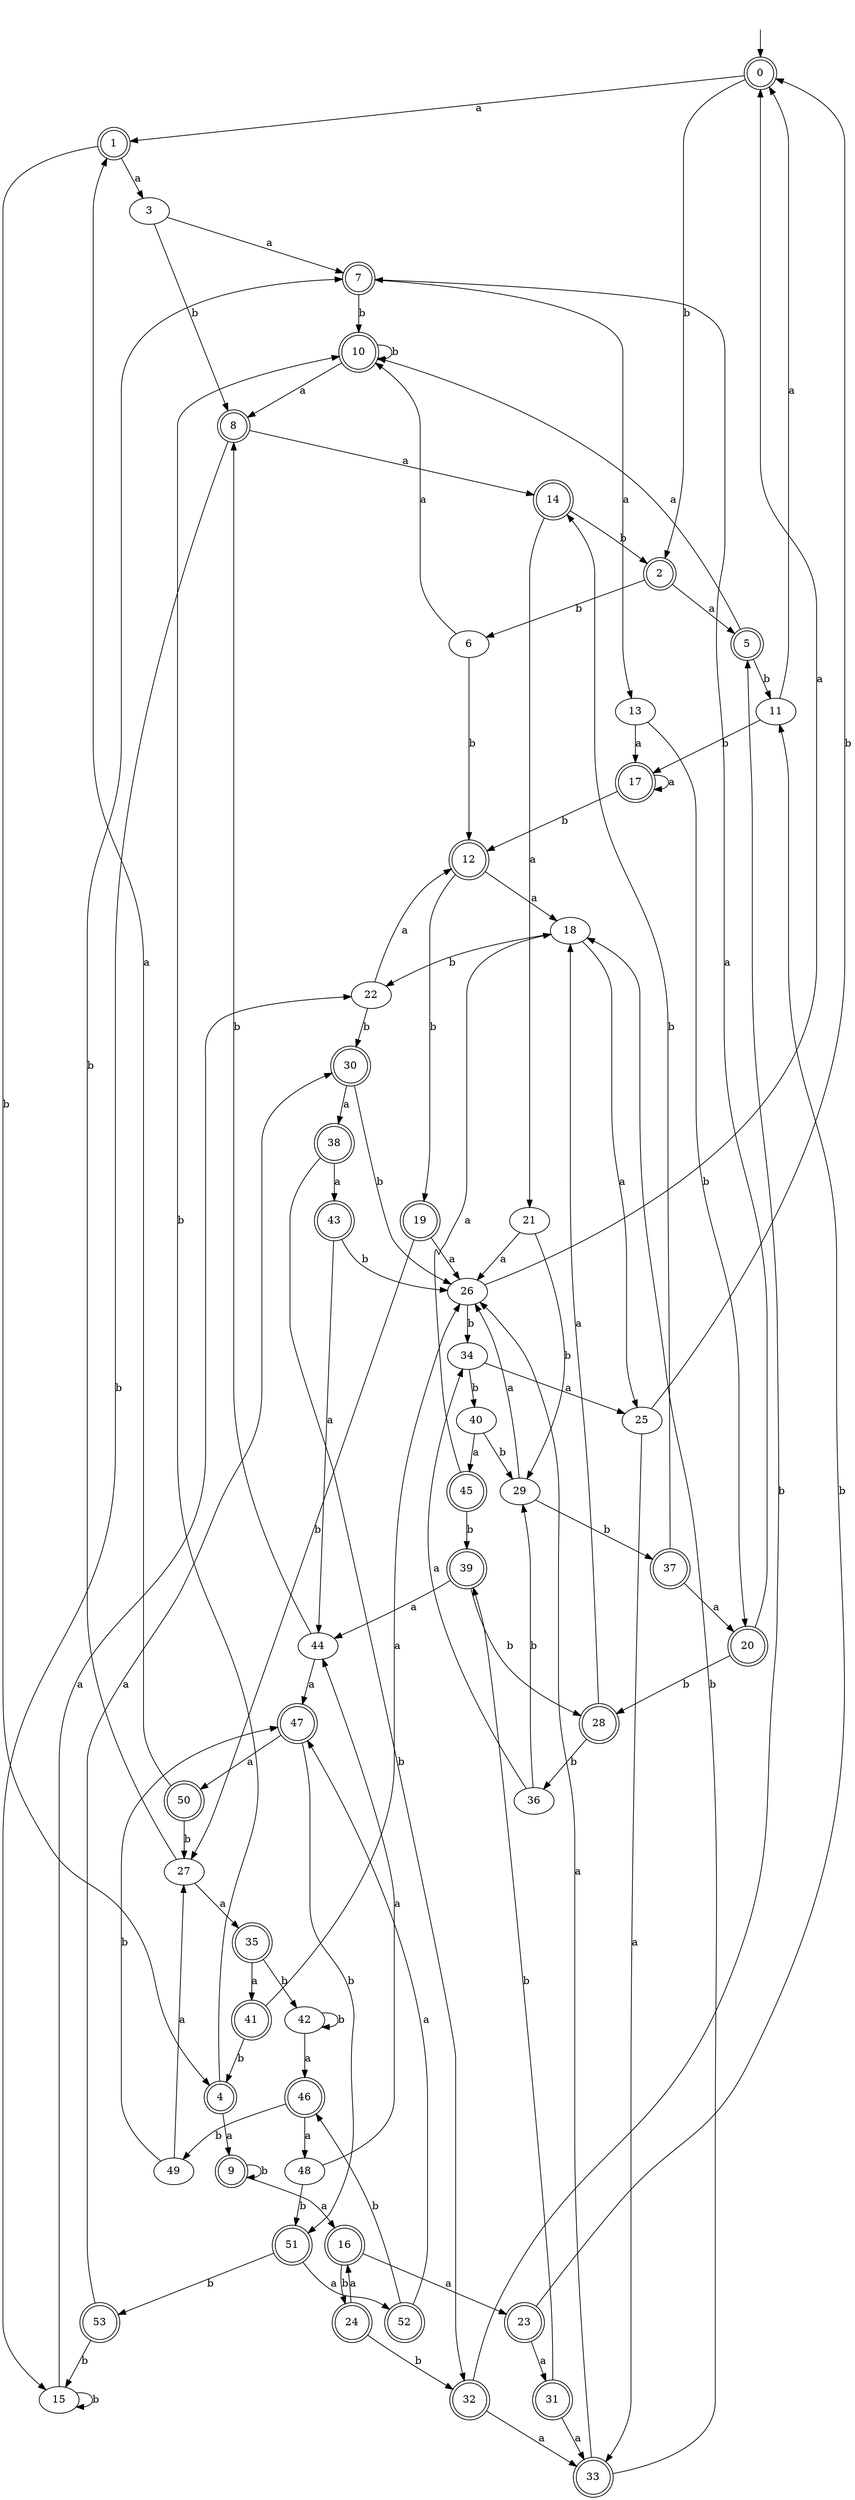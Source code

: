 digraph RandomDFA {
  __start0 [label="", shape=none];
  __start0 -> 0 [label=""];
  0 [shape=circle] [shape=doublecircle]
  0 -> 1 [label="a"]
  0 -> 2 [label="b"]
  1 [shape=doublecircle]
  1 -> 3 [label="a"]
  1 -> 4 [label="b"]
  2 [shape=doublecircle]
  2 -> 5 [label="a"]
  2 -> 6 [label="b"]
  3
  3 -> 7 [label="a"]
  3 -> 8 [label="b"]
  4 [shape=doublecircle]
  4 -> 9 [label="a"]
  4 -> 10 [label="b"]
  5 [shape=doublecircle]
  5 -> 10 [label="a"]
  5 -> 11 [label="b"]
  6
  6 -> 10 [label="a"]
  6 -> 12 [label="b"]
  7 [shape=doublecircle]
  7 -> 13 [label="a"]
  7 -> 10 [label="b"]
  8 [shape=doublecircle]
  8 -> 14 [label="a"]
  8 -> 15 [label="b"]
  9 [shape=doublecircle]
  9 -> 16 [label="a"]
  9 -> 9 [label="b"]
  10 [shape=doublecircle]
  10 -> 8 [label="a"]
  10 -> 10 [label="b"]
  11
  11 -> 0 [label="a"]
  11 -> 17 [label="b"]
  12 [shape=doublecircle]
  12 -> 18 [label="a"]
  12 -> 19 [label="b"]
  13
  13 -> 17 [label="a"]
  13 -> 20 [label="b"]
  14 [shape=doublecircle]
  14 -> 21 [label="a"]
  14 -> 2 [label="b"]
  15
  15 -> 22 [label="a"]
  15 -> 15 [label="b"]
  16 [shape=doublecircle]
  16 -> 23 [label="a"]
  16 -> 24 [label="b"]
  17 [shape=doublecircle]
  17 -> 17 [label="a"]
  17 -> 12 [label="b"]
  18
  18 -> 25 [label="a"]
  18 -> 22 [label="b"]
  19 [shape=doublecircle]
  19 -> 26 [label="a"]
  19 -> 27 [label="b"]
  20 [shape=doublecircle]
  20 -> 7 [label="a"]
  20 -> 28 [label="b"]
  21
  21 -> 26 [label="a"]
  21 -> 29 [label="b"]
  22
  22 -> 12 [label="a"]
  22 -> 30 [label="b"]
  23 [shape=doublecircle]
  23 -> 31 [label="a"]
  23 -> 11 [label="b"]
  24 [shape=doublecircle]
  24 -> 16 [label="a"]
  24 -> 32 [label="b"]
  25
  25 -> 33 [label="a"]
  25 -> 0 [label="b"]
  26
  26 -> 0 [label="a"]
  26 -> 34 [label="b"]
  27
  27 -> 35 [label="a"]
  27 -> 7 [label="b"]
  28 [shape=doublecircle]
  28 -> 18 [label="a"]
  28 -> 36 [label="b"]
  29
  29 -> 26 [label="a"]
  29 -> 37 [label="b"]
  30 [shape=doublecircle]
  30 -> 38 [label="a"]
  30 -> 26 [label="b"]
  31 [shape=doublecircle]
  31 -> 33 [label="a"]
  31 -> 39 [label="b"]
  32 [shape=doublecircle]
  32 -> 33 [label="a"]
  32 -> 5 [label="b"]
  33 [shape=doublecircle]
  33 -> 26 [label="a"]
  33 -> 18 [label="b"]
  34
  34 -> 25 [label="a"]
  34 -> 40 [label="b"]
  35 [shape=doublecircle]
  35 -> 41 [label="a"]
  35 -> 42 [label="b"]
  36
  36 -> 34 [label="a"]
  36 -> 29 [label="b"]
  37 [shape=doublecircle]
  37 -> 20 [label="a"]
  37 -> 14 [label="b"]
  38 [shape=doublecircle]
  38 -> 43 [label="a"]
  38 -> 32 [label="b"]
  39 [shape=doublecircle]
  39 -> 44 [label="a"]
  39 -> 28 [label="b"]
  40
  40 -> 45 [label="a"]
  40 -> 29 [label="b"]
  41 [shape=doublecircle]
  41 -> 26 [label="a"]
  41 -> 4 [label="b"]
  42
  42 -> 46 [label="a"]
  42 -> 42 [label="b"]
  43 [shape=doublecircle]
  43 -> 44 [label="a"]
  43 -> 26 [label="b"]
  44
  44 -> 47 [label="a"]
  44 -> 8 [label="b"]
  45 [shape=doublecircle]
  45 -> 18 [label="a"]
  45 -> 39 [label="b"]
  46 [shape=doublecircle]
  46 -> 48 [label="a"]
  46 -> 49 [label="b"]
  47 [shape=doublecircle]
  47 -> 50 [label="a"]
  47 -> 51 [label="b"]
  48
  48 -> 44 [label="a"]
  48 -> 51 [label="b"]
  49
  49 -> 27 [label="a"]
  49 -> 47 [label="b"]
  50 [shape=doublecircle]
  50 -> 1 [label="a"]
  50 -> 27 [label="b"]
  51 [shape=doublecircle]
  51 -> 52 [label="a"]
  51 -> 53 [label="b"]
  52 [shape=doublecircle]
  52 -> 47 [label="a"]
  52 -> 46 [label="b"]
  53 [shape=doublecircle]
  53 -> 30 [label="a"]
  53 -> 15 [label="b"]
}
